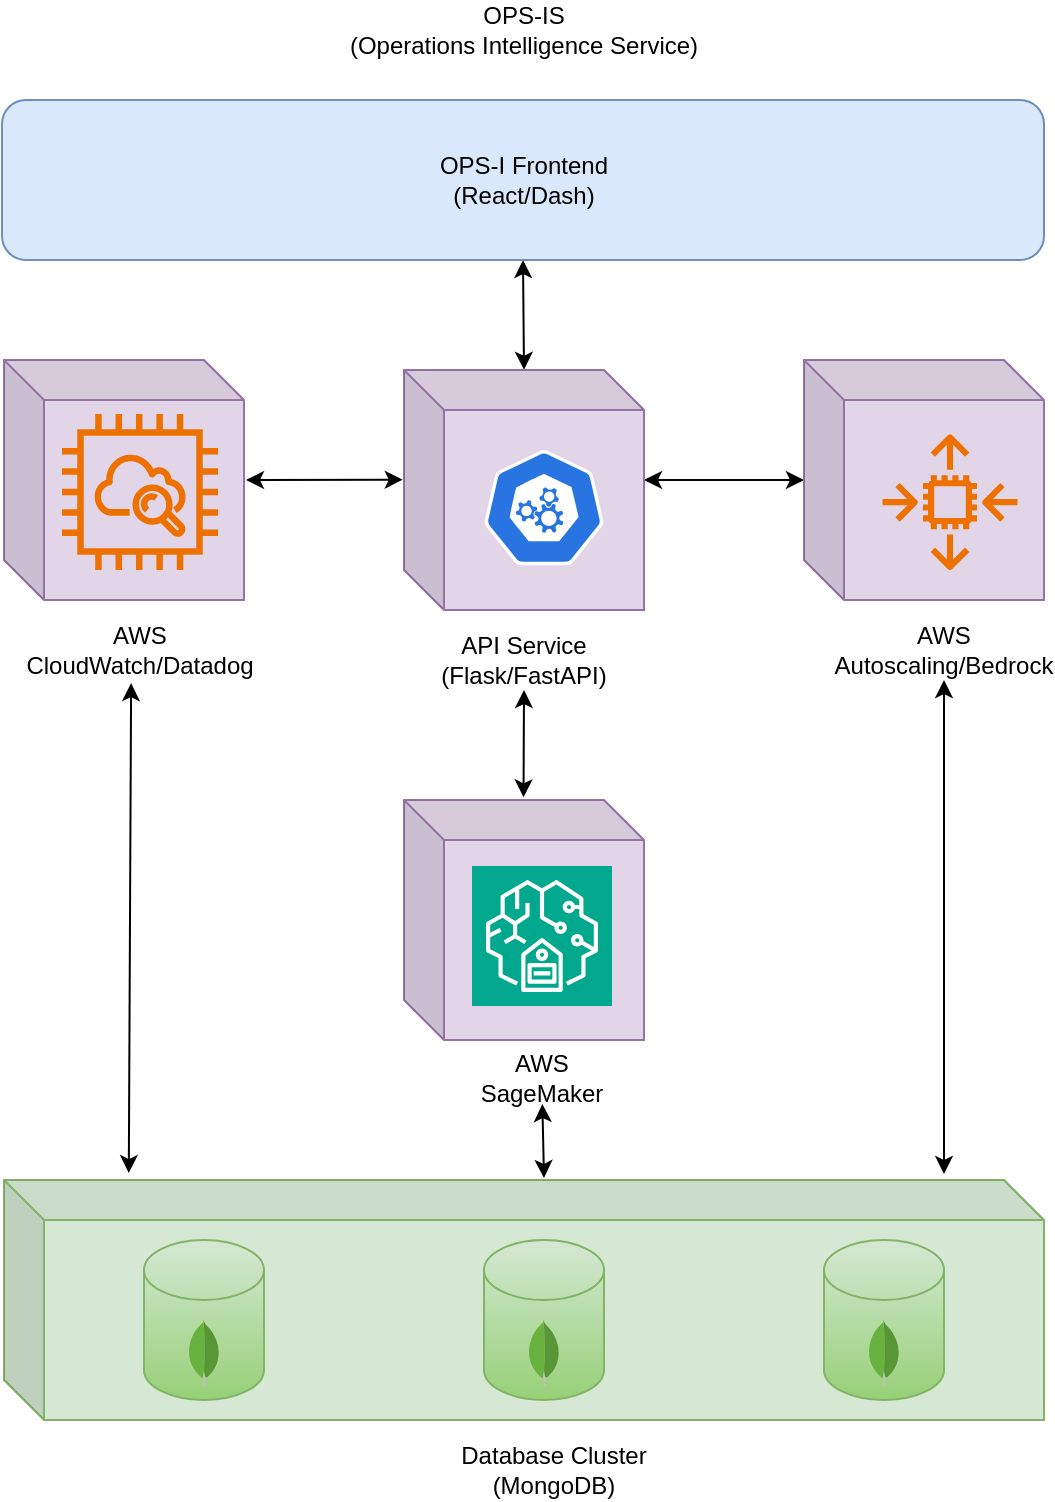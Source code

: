 <mxfile version="24.7.17">
  <diagram name="Page-1" id="1TPipeEXBkHsY47AQX3W">
    <mxGraphModel dx="1018" dy="921" grid="1" gridSize="10" guides="1" tooltips="1" connect="1" arrows="1" fold="1" page="1" pageScale="1" pageWidth="827" pageHeight="1169" math="0" shadow="0">
      <root>
        <mxCell id="0" />
        <mxCell id="1" parent="0" />
        <mxCell id="heXIOsVvue35nN5C5-do-72" value="" style="endArrow=classic;startArrow=classic;html=1;rounded=0;entryX=0.5;entryY=1;entryDx=0;entryDy=0;" edge="1" parent="1" target="heXIOsVvue35nN5C5-do-37">
          <mxGeometry width="50" height="50" relative="1" as="geometry">
            <mxPoint x="630" y="827" as="sourcePoint" />
            <mxPoint x="670" y="692" as="targetPoint" />
          </mxGeometry>
        </mxCell>
        <mxCell id="heXIOsVvue35nN5C5-do-73" value="" style="endArrow=classic;startArrow=classic;html=1;rounded=0;entryX=0.426;entryY=1.052;entryDx=0;entryDy=0;exitX=0.12;exitY=-0.029;exitDx=0;exitDy=0;exitPerimeter=0;entryPerimeter=0;" edge="1" parent="1" source="heXIOsVvue35nN5C5-do-61" target="heXIOsVvue35nN5C5-do-33">
          <mxGeometry width="50" height="50" relative="1" as="geometry">
            <mxPoint x="190" y="742" as="sourcePoint" />
            <mxPoint x="240" y="692" as="targetPoint" />
          </mxGeometry>
        </mxCell>
        <mxCell id="heXIOsVvue35nN5C5-do-78" value="" style="endArrow=classic;startArrow=classic;html=1;rounded=0;entryX=-0.005;entryY=0.457;entryDx=0;entryDy=0;entryPerimeter=0;" edge="1" parent="1" target="heXIOsVvue35nN5C5-do-53">
          <mxGeometry width="50" height="50" relative="1" as="geometry">
            <mxPoint x="281" y="480" as="sourcePoint" />
            <mxPoint x="520" y="470" as="targetPoint" />
          </mxGeometry>
        </mxCell>
        <mxCell id="heXIOsVvue35nN5C5-do-79" value="" style="endArrow=classic;startArrow=classic;html=1;rounded=0;entryX=0;entryY=0.5;entryDx=0;entryDy=0;entryPerimeter=0;" edge="1" parent="1" target="heXIOsVvue35nN5C5-do-42">
          <mxGeometry width="50" height="50" relative="1" as="geometry">
            <mxPoint x="480" y="480" as="sourcePoint" />
            <mxPoint x="640" y="470" as="targetPoint" />
          </mxGeometry>
        </mxCell>
        <mxCell id="heXIOsVvue35nN5C5-do-80" value="" style="endArrow=classic;startArrow=classic;html=1;rounded=0;exitX=0.498;exitY=-0.011;exitDx=0;exitDy=0;exitPerimeter=0;entryX=0.5;entryY=1;entryDx=0;entryDy=0;" edge="1" parent="1" source="heXIOsVvue35nN5C5-do-40" target="heXIOsVvue35nN5C5-do-56">
          <mxGeometry width="50" height="50" relative="1" as="geometry">
            <mxPoint x="410" y="600" as="sourcePoint" />
            <mxPoint x="460" y="550" as="targetPoint" />
          </mxGeometry>
        </mxCell>
        <mxCell id="heXIOsVvue35nN5C5-do-81" value="" style="endArrow=classic;startArrow=classic;html=1;rounded=0;entryX=0.5;entryY=1;entryDx=0;entryDy=0;exitX=0.5;exitY=-0.001;exitDx=0;exitDy=0;exitPerimeter=0;" edge="1" parent="1" source="heXIOsVvue35nN5C5-do-53" target="heXIOsVvue35nN5C5-do-47">
          <mxGeometry width="50" height="50" relative="1" as="geometry">
            <mxPoint x="420" y="420" as="sourcePoint" />
            <mxPoint x="450" y="610" as="targetPoint" />
          </mxGeometry>
        </mxCell>
        <mxCell id="heXIOsVvue35nN5C5-do-47" value="" style="rounded=1;whiteSpace=wrap;html=1;fillColor=#dae8fc;strokeColor=#6c8ebf;" vertex="1" parent="1">
          <mxGeometry x="159" y="290" width="521" height="80" as="geometry" />
        </mxCell>
        <mxCell id="heXIOsVvue35nN5C5-do-48" value="OPS-IS&lt;div&gt;(Operations Intelligence Service)&lt;/div&gt;" style="text;html=1;align=center;verticalAlign=middle;whiteSpace=wrap;rounded=0;" vertex="1" parent="1">
          <mxGeometry x="307" y="240" width="226" height="30" as="geometry" />
        </mxCell>
        <mxCell id="heXIOsVvue35nN5C5-do-6" value="OPS-I Frontend&lt;div&gt;(React/Dash)&lt;/div&gt;" style="rounded=0;whiteSpace=wrap;html=1;fillColor=none;strokeColor=none;" vertex="1" parent="1">
          <mxGeometry x="340" y="300" width="160" height="60" as="geometry" />
        </mxCell>
        <mxCell id="heXIOsVvue35nN5C5-do-83" value="" style="group;fillColor=none;fontColor=#333333;strokeColor=none;" vertex="1" connectable="0" parent="1">
          <mxGeometry x="560" y="420" width="120" height="160" as="geometry" />
        </mxCell>
        <mxCell id="heXIOsVvue35nN5C5-do-37" value="AWS Autoscaling/Bedrock" style="text;html=1;align=center;verticalAlign=middle;whiteSpace=wrap;rounded=0;" vertex="1" parent="heXIOsVvue35nN5C5-do-83">
          <mxGeometry x="40" y="130" width="60" height="30" as="geometry" />
        </mxCell>
        <mxCell id="heXIOsVvue35nN5C5-do-42" value="" style="shape=cube;whiteSpace=wrap;html=1;boundedLbl=1;backgroundOutline=1;darkOpacity=0.05;darkOpacity2=0.1;fillColor=#e1d5e7;strokeColor=#9673a6;" vertex="1" parent="heXIOsVvue35nN5C5-do-83">
          <mxGeometry width="120" height="120" as="geometry" />
        </mxCell>
        <mxCell id="heXIOsVvue35nN5C5-do-36" value="" style="sketch=0;outlineConnect=0;fontColor=#232F3E;gradientColor=none;fillColor=#ED7100;strokeColor=none;dashed=0;verticalLabelPosition=bottom;verticalAlign=top;align=center;html=1;fontSize=12;fontStyle=0;aspect=fixed;pointerEvents=1;shape=mxgraph.aws4.auto_scaling2;" vertex="1" parent="heXIOsVvue35nN5C5-do-83">
          <mxGeometry x="39" y="37" width="68" height="68" as="geometry" />
        </mxCell>
        <mxCell id="heXIOsVvue35nN5C5-do-85" value="" style="group" vertex="1" connectable="0" parent="1">
          <mxGeometry x="360" y="425" width="120" height="160" as="geometry" />
        </mxCell>
        <mxCell id="heXIOsVvue35nN5C5-do-57" value="" style="group;fillColor=none;fontColor=#333333;strokeColor=none;container=0;" vertex="1" connectable="0" parent="heXIOsVvue35nN5C5-do-85">
          <mxGeometry width="120" height="160" as="geometry" />
        </mxCell>
        <mxCell id="heXIOsVvue35nN5C5-do-56" value="API Service&lt;div&gt;(Flask/FastAPI)&lt;/div&gt;" style="text;html=1;align=center;verticalAlign=middle;whiteSpace=wrap;rounded=0;" vertex="1" parent="heXIOsVvue35nN5C5-do-85">
          <mxGeometry x="30" y="130" width="60" height="30" as="geometry" />
        </mxCell>
        <mxCell id="heXIOsVvue35nN5C5-do-53" value="" style="shape=cube;whiteSpace=wrap;html=1;boundedLbl=1;backgroundOutline=1;darkOpacity=0.05;darkOpacity2=0.1;fillColor=#e1d5e7;strokeColor=#9673a6;" vertex="1" parent="heXIOsVvue35nN5C5-do-85">
          <mxGeometry width="120" height="120" as="geometry" />
        </mxCell>
        <mxCell id="heXIOsVvue35nN5C5-do-38" value="" style="aspect=fixed;sketch=0;html=1;dashed=0;whitespace=wrap;verticalLabelPosition=bottom;verticalAlign=top;fillColor=#2875E2;strokeColor=#ffffff;points=[[0.005,0.63,0],[0.1,0.2,0],[0.9,0.2,0],[0.5,0,0],[0.995,0.63,0],[0.72,0.99,0],[0.5,1,0],[0.28,0.99,0]];shape=mxgraph.kubernetes.icon2;prIcon=api" vertex="1" parent="heXIOsVvue35nN5C5-do-85">
          <mxGeometry x="40" y="40" width="60" height="57.6" as="geometry" />
        </mxCell>
        <mxCell id="heXIOsVvue35nN5C5-do-86" value="" style="group" vertex="1" connectable="0" parent="1">
          <mxGeometry x="160" y="420" width="120" height="160" as="geometry" />
        </mxCell>
        <mxCell id="heXIOsVvue35nN5C5-do-59" value="" style="group;fillColor=none;fontColor=#333333;strokeColor=none;container=0;" vertex="1" connectable="0" parent="heXIOsVvue35nN5C5-do-86">
          <mxGeometry width="120" height="160" as="geometry" />
        </mxCell>
        <mxCell id="heXIOsVvue35nN5C5-do-11" value="" style="shape=cube;whiteSpace=wrap;html=1;boundedLbl=1;backgroundOutline=1;darkOpacity=0.05;darkOpacity2=0.1;fillColor=#e1d5e7;strokeColor=#9673a6;" vertex="1" parent="heXIOsVvue35nN5C5-do-86">
          <mxGeometry width="120" height="120" as="geometry" />
        </mxCell>
        <mxCell id="heXIOsVvue35nN5C5-do-32" value="" style="sketch=0;outlineConnect=0;fontColor=#232F3E;gradientColor=none;fillColor=#ED7100;strokeColor=none;dashed=0;verticalLabelPosition=bottom;verticalAlign=top;align=center;html=1;fontSize=12;fontStyle=0;aspect=fixed;pointerEvents=1;shape=mxgraph.aws4.instance_with_cloudwatch2;" vertex="1" parent="heXIOsVvue35nN5C5-do-86">
          <mxGeometry x="29" y="27" width="78" height="78" as="geometry" />
        </mxCell>
        <mxCell id="heXIOsVvue35nN5C5-do-33" value="AWS CloudWatch/Datadog" style="text;html=1;align=center;verticalAlign=middle;whiteSpace=wrap;rounded=0;" vertex="1" parent="heXIOsVvue35nN5C5-do-86">
          <mxGeometry x="38" y="130" width="60" height="30" as="geometry" />
        </mxCell>
        <mxCell id="heXIOsVvue35nN5C5-do-87" value="" style="group" vertex="1" connectable="0" parent="1">
          <mxGeometry x="360" y="640" width="120" height="154" as="geometry" />
        </mxCell>
        <mxCell id="heXIOsVvue35nN5C5-do-58" value="" style="group;fillColor=none;fontColor=#333333;strokeColor=none;container=0;" vertex="1" connectable="0" parent="heXIOsVvue35nN5C5-do-87">
          <mxGeometry width="120" height="154" as="geometry" />
        </mxCell>
        <mxCell id="heXIOsVvue35nN5C5-do-35" value="AWS SageMaker" style="text;html=1;align=center;verticalAlign=middle;whiteSpace=wrap;rounded=0;" vertex="1" parent="heXIOsVvue35nN5C5-do-87">
          <mxGeometry x="39" y="124" width="60" height="30" as="geometry" />
        </mxCell>
        <mxCell id="heXIOsVvue35nN5C5-do-40" value="" style="shape=cube;whiteSpace=wrap;html=1;boundedLbl=1;backgroundOutline=1;darkOpacity=0.05;darkOpacity2=0.1;fillColor=#e1d5e7;strokeColor=#9673a6;" vertex="1" parent="heXIOsVvue35nN5C5-do-87">
          <mxGeometry width="120" height="120" as="geometry" />
        </mxCell>
        <mxCell id="heXIOsVvue35nN5C5-do-34" value="" style="sketch=0;points=[[0,0,0],[0.25,0,0],[0.5,0,0],[0.75,0,0],[1,0,0],[0,1,0],[0.25,1,0],[0.5,1,0],[0.75,1,0],[1,1,0],[0,0.25,0],[0,0.5,0],[0,0.75,0],[1,0.25,0],[1,0.5,0],[1,0.75,0]];outlineConnect=0;fontColor=#232F3E;fillColor=#01A88D;strokeColor=#ffffff;dashed=0;verticalLabelPosition=bottom;verticalAlign=top;align=center;html=1;fontSize=12;fontStyle=0;aspect=fixed;shape=mxgraph.aws4.resourceIcon;resIcon=mxgraph.aws4.sagemaker_ground_truth;" vertex="1" parent="heXIOsVvue35nN5C5-do-87">
          <mxGeometry x="34" y="33" width="70" height="70" as="geometry" />
        </mxCell>
        <mxCell id="heXIOsVvue35nN5C5-do-89" value="" style="group" vertex="1" connectable="0" parent="1">
          <mxGeometry x="160" y="829" width="520" height="161" as="geometry" />
        </mxCell>
        <mxCell id="heXIOsVvue35nN5C5-do-61" value="" style="shape=cube;whiteSpace=wrap;html=1;boundedLbl=1;backgroundOutline=1;darkOpacity=0.05;darkOpacity2=0.1;fillColor=#d5e8d4;strokeColor=#82b366;" vertex="1" parent="heXIOsVvue35nN5C5-do-89">
          <mxGeometry y="1" width="520" height="120" as="geometry" />
        </mxCell>
        <mxCell id="heXIOsVvue35nN5C5-do-71" value="Database Cluster&lt;div&gt;(MongoDB)&lt;/div&gt;" style="text;html=1;align=center;verticalAlign=middle;whiteSpace=wrap;rounded=0;" vertex="1" parent="heXIOsVvue35nN5C5-do-89">
          <mxGeometry x="160" y="131" width="230" height="30" as="geometry" />
        </mxCell>
        <mxCell id="heXIOsVvue35nN5C5-do-74" value="" style="endArrow=classic;startArrow=classic;html=1;rounded=0;entryX=0.503;entryY=0.935;entryDx=0;entryDy=0;entryPerimeter=0;" edge="1" parent="heXIOsVvue35nN5C5-do-89" target="heXIOsVvue35nN5C5-do-35">
          <mxGeometry width="50" height="50" relative="1" as="geometry">
            <mxPoint x="270" as="sourcePoint" />
            <mxPoint x="270" y="-35" as="targetPoint" />
          </mxGeometry>
        </mxCell>
        <mxCell id="heXIOsVvue35nN5C5-do-62" value="" style="shape=cylinder3;whiteSpace=wrap;html=1;boundedLbl=1;backgroundOutline=1;size=15;fillColor=#d5e8d4;gradientColor=#97d077;strokeColor=#82b366;" vertex="1" parent="heXIOsVvue35nN5C5-do-89">
          <mxGeometry x="70" y="31" width="60" height="80" as="geometry" />
        </mxCell>
        <mxCell id="heXIOsVvue35nN5C5-do-63" value="" style="dashed=0;outlineConnect=0;html=1;align=center;labelPosition=center;verticalLabelPosition=bottom;verticalAlign=top;shape=mxgraph.weblogos.mongodb" vertex="1" parent="heXIOsVvue35nN5C5-do-89">
          <mxGeometry x="92.03" y="71" width="15.93" height="33.33" as="geometry" />
        </mxCell>
        <mxCell id="heXIOsVvue35nN5C5-do-66" value="" style="shape=cylinder3;whiteSpace=wrap;html=1;boundedLbl=1;backgroundOutline=1;size=15;fillColor=#d5e8d4;gradientColor=#97d077;strokeColor=#82b366;" vertex="1" parent="heXIOsVvue35nN5C5-do-89">
          <mxGeometry x="240" y="31" width="60" height="80" as="geometry" />
        </mxCell>
        <mxCell id="heXIOsVvue35nN5C5-do-67" value="" style="dashed=0;outlineConnect=0;html=1;align=center;labelPosition=center;verticalLabelPosition=bottom;verticalAlign=top;shape=mxgraph.weblogos.mongodb;fillColor=#d5e8d4;gradientColor=#97d077;strokeColor=#82b366;" vertex="1" parent="heXIOsVvue35nN5C5-do-89">
          <mxGeometry x="262.03" y="71" width="15.93" height="33.33" as="geometry" />
        </mxCell>
        <mxCell id="heXIOsVvue35nN5C5-do-69" value="" style="shape=cylinder3;whiteSpace=wrap;html=1;boundedLbl=1;backgroundOutline=1;size=15;fillColor=#d5e8d4;gradientColor=#97d077;strokeColor=#82b366;" vertex="1" parent="heXIOsVvue35nN5C5-do-89">
          <mxGeometry x="410" y="31" width="60" height="80" as="geometry" />
        </mxCell>
        <mxCell id="heXIOsVvue35nN5C5-do-70" value="" style="dashed=0;outlineConnect=0;html=1;align=center;labelPosition=center;verticalLabelPosition=bottom;verticalAlign=top;shape=mxgraph.weblogos.mongodb;fillColor=#d5e8d4;gradientColor=#97d077;strokeColor=#82b366;" vertex="1" parent="heXIOsVvue35nN5C5-do-89">
          <mxGeometry x="432.03" y="71" width="15.93" height="33.33" as="geometry" />
        </mxCell>
      </root>
    </mxGraphModel>
  </diagram>
</mxfile>
